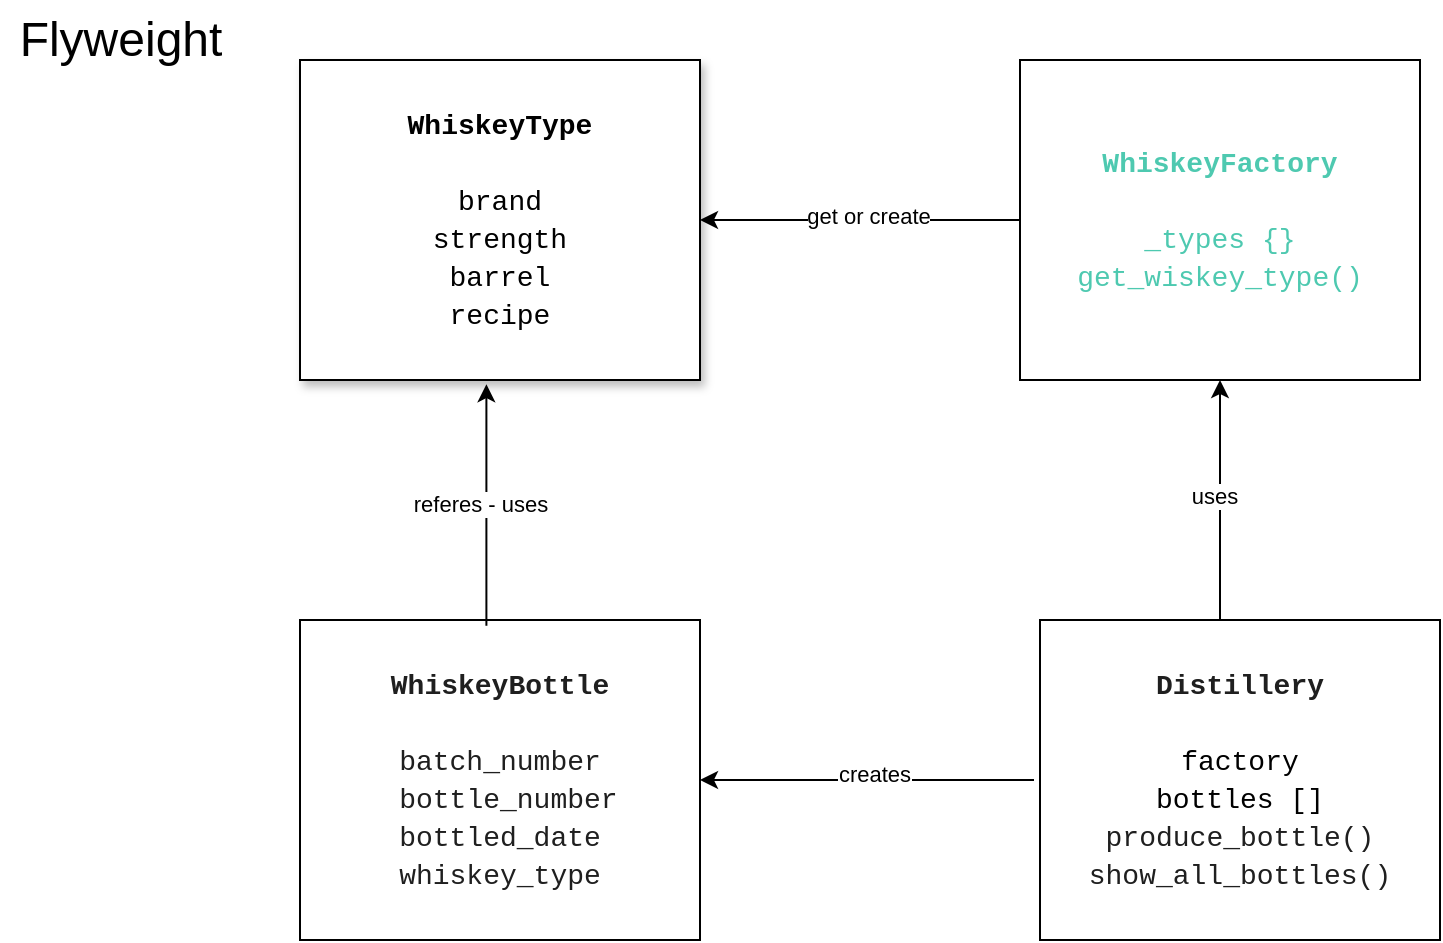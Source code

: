 <mxfile version="27.2.0">
  <diagram id="C5RBs43oDa-KdzZeNtuy" name="Page-1">
    <mxGraphModel dx="1869" dy="623" grid="1" gridSize="10" guides="1" tooltips="1" connect="1" arrows="1" fold="1" page="1" pageScale="1" pageWidth="827" pageHeight="1169" math="0" shadow="0">
      <root>
        <mxCell id="WIyWlLk6GJQsqaUBKTNV-0" />
        <mxCell id="WIyWlLk6GJQsqaUBKTNV-1" parent="WIyWlLk6GJQsqaUBKTNV-0" />
        <mxCell id="1m8Jgu-gZ5OAOexwGcjy-0" value="&lt;div style=&quot;font-family: Consolas, &amp;quot;Courier New&amp;quot;, monospace; font-size: 14px; line-height: 19px; white-space: pre;&quot;&gt;&lt;span&gt;&lt;b style=&quot;&quot;&gt;&lt;font style=&quot;&quot;&gt;WhiskeyType&lt;/font&gt;&lt;/b&gt;&lt;/span&gt;&lt;/div&gt;&lt;div style=&quot;font-family: Consolas, &amp;quot;Courier New&amp;quot;, monospace; font-size: 14px; line-height: 19px; white-space: pre;&quot;&gt;&lt;span&gt;&lt;b style=&quot;&quot;&gt;&lt;font style=&quot;&quot;&gt;&lt;br&gt;&lt;/font&gt;&lt;/b&gt;&lt;/span&gt;&lt;/div&gt;&lt;div style=&quot;font-family: Consolas, &amp;quot;Courier New&amp;quot;, monospace; font-size: 14px; line-height: 19px; white-space: pre;&quot;&gt;&lt;span style=&quot;background-color: transparent;&quot;&gt;&lt;font style=&quot;&quot;&gt;brand&lt;/font&gt;&lt;/span&gt;&lt;/div&gt;&lt;div style=&quot;font-family: Consolas, &amp;quot;Courier New&amp;quot;, monospace; font-size: 14px; line-height: 19px; white-space: pre;&quot;&gt;&lt;span style=&quot;&quot;&gt;&lt;font style=&quot;&quot;&gt;&lt;div style=&quot;line-height: 19px;&quot;&gt;&lt;font&gt;strength&lt;/font&gt;&lt;/div&gt;&lt;div style=&quot;line-height: 19px;&quot;&gt;&lt;font&gt;barrel&lt;/font&gt;&lt;/div&gt;&lt;div style=&quot;line-height: 19px;&quot;&gt;&lt;font&gt;recipe&lt;/font&gt;&lt;/div&gt;&lt;/font&gt;&lt;/span&gt;&lt;/div&gt;" style="rounded=0;whiteSpace=wrap;html=1;shadow=1;" parent="WIyWlLk6GJQsqaUBKTNV-1" vertex="1">
          <mxGeometry x="80" y="80" width="200" height="160" as="geometry" />
        </mxCell>
        <mxCell id="1m8Jgu-gZ5OAOexwGcjy-3" value="&lt;div style=&quot;font-family: Consolas, &amp;quot;Courier New&amp;quot;, monospace; font-size: 14px; line-height: 19px; white-space: pre;&quot;&gt;&lt;span&gt;&lt;font style=&quot;color: light-dark(rgb(78, 201, 176), rgb(255, 255, 255));&quot;&gt;&lt;b&gt;WhiskeyFactory&lt;/b&gt;&lt;/font&gt;&lt;/span&gt;&lt;/div&gt;&lt;div style=&quot;font-family: Consolas, &amp;quot;Courier New&amp;quot;, monospace; font-size: 14px; line-height: 19px; white-space: pre;&quot;&gt;&lt;span&gt;&lt;font style=&quot;color: light-dark(rgb(78, 201, 176), rgb(255, 255, 255));&quot;&gt;&lt;b&gt;&lt;br&gt;&lt;/b&gt;&lt;/font&gt;&lt;/span&gt;&lt;/div&gt;&lt;div style=&quot;font-family: Consolas, &amp;quot;Courier New&amp;quot;, monospace; font-size: 14px; line-height: 19px; white-space: pre; color: rgb(204, 204, 204);&quot;&gt;&lt;span style=&quot;color: rgb(78, 201, 176);&quot;&gt;&lt;font style=&quot;color: light-dark(rgb(78, 201, 176), rgb(255, 255, 255));&quot;&gt;_types {}&lt;/font&gt;&lt;/span&gt;&lt;/div&gt;&lt;div style=&quot;font-family: Consolas, &amp;quot;Courier New&amp;quot;, monospace; font-size: 14px; line-height: 19px; white-space: pre; color: rgb(204, 204, 204);&quot;&gt;&lt;span style=&quot;color: rgb(78, 201, 176);&quot;&gt;&lt;font style=&quot;color: light-dark(rgb(78, 201, 176), rgb(255, 255, 255));&quot;&gt;get_wiskey_type()&lt;/font&gt;&lt;/span&gt;&lt;/div&gt;" style="rounded=0;whiteSpace=wrap;html=1;" parent="WIyWlLk6GJQsqaUBKTNV-1" vertex="1">
          <mxGeometry x="440" y="80" width="200" height="160" as="geometry" />
        </mxCell>
        <mxCell id="1m8Jgu-gZ5OAOexwGcjy-4" value="&lt;div style=&quot;font-family: Consolas, &amp;quot;Courier New&amp;quot;, monospace; font-size: 14px; line-height: 19px; white-space: pre;&quot;&gt;&lt;span&gt;&lt;font style=&quot;color: light-dark(rgb(31, 31, 31), rgb(255, 255, 255));&quot;&gt;&lt;b&gt;Distillery&lt;/b&gt;&lt;/font&gt;&lt;/span&gt;&lt;/div&gt;&lt;div style=&quot;font-family: Consolas, &amp;quot;Courier New&amp;quot;, monospace; font-size: 14px; line-height: 19px; white-space: pre;&quot;&gt;&lt;span&gt;&lt;font style=&quot;color: light-dark(rgb(31, 31, 31), rgb(255, 255, 255));&quot;&gt;&lt;b&gt;&lt;br&gt;&lt;/b&gt;&lt;/font&gt;&lt;/span&gt;&lt;/div&gt;&lt;div style=&quot;font-family: Consolas, &amp;quot;Courier New&amp;quot;, monospace; font-size: 14px; line-height: 19px; white-space: pre;&quot;&gt;&lt;div style=&quot;line-height: 19px;&quot;&gt;&lt;font&gt;&lt;span&gt;factory&lt;/span&gt;&lt;/font&gt;&lt;/div&gt;&lt;div style=&quot;line-height: 19px;&quot;&gt;&lt;div style=&quot;line-height: 19px;&quot;&gt;&lt;font&gt;&lt;span&gt;bottles&lt;/span&gt; []&lt;/font&gt;&lt;/div&gt;&lt;div style=&quot;color: light-dark(rgb(204, 204, 204), rgb(62, 62, 62)); line-height: 19px;&quot;&gt;&lt;div style=&quot;line-height: 19px;&quot;&gt;&lt;span style=&quot;color: rgb(220, 220, 170);&quot;&gt;&lt;font style=&quot;color: light-dark(rgb(31, 31, 31), rgb(255, 255, 255));&quot;&gt;produce_bottle()&lt;/font&gt;&lt;/span&gt;&lt;/div&gt;&lt;div style=&quot;line-height: 19px;&quot;&gt;&lt;span style=&quot;color: rgb(220, 220, 170);&quot;&gt;&lt;font style=&quot;color: light-dark(rgb(31, 31, 31), rgb(255, 255, 255));&quot;&gt;show_all_bottles()&lt;/font&gt;&lt;/span&gt;&lt;/div&gt;&lt;/div&gt;&lt;/div&gt;&lt;/div&gt;" style="rounded=0;whiteSpace=wrap;html=1;" parent="WIyWlLk6GJQsqaUBKTNV-1" vertex="1">
          <mxGeometry x="450" y="360" width="200" height="160" as="geometry" />
        </mxCell>
        <mxCell id="1m8Jgu-gZ5OAOexwGcjy-5" value="&lt;div style=&quot;font-family: Consolas, &amp;quot;Courier New&amp;quot;, monospace; font-size: 14px; line-height: 19px; white-space: pre;&quot;&gt;&lt;font style=&quot;color: light-dark(rgb(31, 31, 31), rgb(255, 255, 255));&quot;&gt;&lt;b&gt;WhiskeyBottle&lt;/b&gt;&lt;/font&gt;&lt;/div&gt;&lt;div style=&quot;font-family: Consolas, &amp;quot;Courier New&amp;quot;, monospace; font-size: 14px; line-height: 19px; white-space: pre;&quot;&gt;&lt;font style=&quot;color: light-dark(rgb(31, 31, 31), rgb(255, 255, 255));&quot;&gt;&lt;b&gt;&lt;br&gt;&lt;/b&gt;&lt;/font&gt;&lt;/div&gt;&lt;div style=&quot;font-family: Consolas, &amp;quot;Courier New&amp;quot;, monospace; font-size: 14px; line-height: 19px; white-space: pre;&quot;&gt;&lt;font style=&quot;&quot;&gt;&lt;div style=&quot;line-height: 19px;&quot;&gt;&lt;div style=&quot;&quot;&gt;&lt;span&gt;&lt;font style=&quot;color: light-dark(rgb(31, 31, 31), rgb(255, 255, 255));&quot;&gt;batch_number&lt;/font&gt;&lt;/span&gt;&lt;/div&gt;&lt;div style=&quot;&quot;&gt;&lt;span&gt;&lt;font style=&quot;color: light-dark(rgb(31, 31, 31), rgb(255, 255, 255));&quot;&gt;&amp;nbsp;&lt;/font&gt;&lt;span style=&quot;color: rgb(156, 220, 254);&quot;&gt;&lt;font style=&quot;color: light-dark(rgb(31, 31, 31), rgb(255, 255, 255));&quot;&gt;bottle_number&lt;/font&gt;&lt;/span&gt;&lt;/span&gt;&lt;/div&gt;&lt;div style=&quot;&quot;&gt;&lt;span style=&quot;color: rgb(156, 220, 254);&quot;&gt;&lt;font style=&quot;color: light-dark(rgb(31, 31, 31), rgb(255, 255, 255));&quot;&gt;bottled_date&lt;/font&gt;&lt;/span&gt;&lt;/div&gt;&lt;div style=&quot;&quot;&gt;&lt;span style=&quot;color: rgb(156, 220, 254);&quot;&gt;&lt;font style=&quot;color: light-dark(rgb(31, 31, 31), rgb(255, 255, 255));&quot;&gt;whiskey_type&lt;/font&gt;&lt;/span&gt;&lt;/div&gt;&lt;/div&gt;&lt;/font&gt;&lt;/div&gt;" style="rounded=0;whiteSpace=wrap;html=1;" parent="WIyWlLk6GJQsqaUBKTNV-1" vertex="1">
          <mxGeometry x="80" y="360" width="200" height="160" as="geometry" />
        </mxCell>
        <mxCell id="u_bo6pKWOWCtBXaU_MCm-4" value="" style="endArrow=classic;html=1;rounded=0;entryX=1;entryY=0.5;entryDx=0;entryDy=0;" parent="WIyWlLk6GJQsqaUBKTNV-1" target="1m8Jgu-gZ5OAOexwGcjy-5" edge="1">
          <mxGeometry width="50" height="50" relative="1" as="geometry">
            <mxPoint x="447" y="440" as="sourcePoint" />
            <mxPoint x="436.8" y="361.44" as="targetPoint" />
          </mxGeometry>
        </mxCell>
        <mxCell id="u_bo6pKWOWCtBXaU_MCm-5" value="Text" style="edgeLabel;html=1;align=center;verticalAlign=middle;resizable=0;points=[];" parent="u_bo6pKWOWCtBXaU_MCm-4" vertex="1" connectable="0">
          <mxGeometry x="0.004" y="-2" relative="1" as="geometry">
            <mxPoint as="offset" />
          </mxGeometry>
        </mxCell>
        <mxCell id="u_bo6pKWOWCtBXaU_MCm-10" value="creates" style="edgeLabel;html=1;align=center;verticalAlign=middle;resizable=0;points=[];" parent="u_bo6pKWOWCtBXaU_MCm-4" vertex="1" connectable="0">
          <mxGeometry x="-0.035" y="-3" relative="1" as="geometry">
            <mxPoint as="offset" />
          </mxGeometry>
        </mxCell>
        <mxCell id="u_bo6pKWOWCtBXaU_MCm-6" value="" style="endArrow=classic;html=1;rounded=0;entryX=1;entryY=0.5;entryDx=0;entryDy=0;" parent="WIyWlLk6GJQsqaUBKTNV-1" source="1m8Jgu-gZ5OAOexwGcjy-3" target="1m8Jgu-gZ5OAOexwGcjy-0" edge="1">
          <mxGeometry width="50" height="50" relative="1" as="geometry">
            <mxPoint x="340" y="150" as="sourcePoint" />
            <mxPoint x="390" y="100" as="targetPoint" />
          </mxGeometry>
        </mxCell>
        <mxCell id="u_bo6pKWOWCtBXaU_MCm-7" value="get or create" style="edgeLabel;html=1;align=center;verticalAlign=middle;resizable=0;points=[];" parent="u_bo6pKWOWCtBXaU_MCm-6" vertex="1" connectable="0">
          <mxGeometry x="-0.043" y="-2" relative="1" as="geometry">
            <mxPoint as="offset" />
          </mxGeometry>
        </mxCell>
        <mxCell id="u_bo6pKWOWCtBXaU_MCm-8" value="" style="endArrow=classic;html=1;rounded=0;entryX=0.5;entryY=1;entryDx=0;entryDy=0;exitX=0.45;exitY=0;exitDx=0;exitDy=0;exitPerimeter=0;" parent="WIyWlLk6GJQsqaUBKTNV-1" source="1m8Jgu-gZ5OAOexwGcjy-4" target="1m8Jgu-gZ5OAOexwGcjy-3" edge="1">
          <mxGeometry width="50" height="50" relative="1" as="geometry">
            <mxPoint x="540" y="280" as="sourcePoint" />
            <mxPoint x="590" y="230" as="targetPoint" />
          </mxGeometry>
        </mxCell>
        <mxCell id="u_bo6pKWOWCtBXaU_MCm-9" value="uses" style="edgeLabel;html=1;align=center;verticalAlign=middle;resizable=0;points=[];" parent="u_bo6pKWOWCtBXaU_MCm-8" vertex="1" connectable="0">
          <mxGeometry x="0.03" y="3" relative="1" as="geometry">
            <mxPoint as="offset" />
          </mxGeometry>
        </mxCell>
        <mxCell id="u_bo6pKWOWCtBXaU_MCm-11" value="" style="endArrow=classic;html=1;rounded=0;entryX=0.466;entryY=1.013;entryDx=0;entryDy=0;entryPerimeter=0;exitX=0.466;exitY=0.018;exitDx=0;exitDy=0;exitPerimeter=0;" parent="WIyWlLk6GJQsqaUBKTNV-1" source="1m8Jgu-gZ5OAOexwGcjy-5" target="1m8Jgu-gZ5OAOexwGcjy-0" edge="1">
          <mxGeometry width="50" height="50" relative="1" as="geometry">
            <mxPoint x="170" y="350" as="sourcePoint" />
            <mxPoint x="220" y="300" as="targetPoint" />
          </mxGeometry>
        </mxCell>
        <mxCell id="u_bo6pKWOWCtBXaU_MCm-12" value="referes - uses" style="edgeLabel;html=1;align=center;verticalAlign=middle;resizable=0;points=[];" parent="u_bo6pKWOWCtBXaU_MCm-11" vertex="1" connectable="0">
          <mxGeometry x="0.021" y="3" relative="1" as="geometry">
            <mxPoint as="offset" />
          </mxGeometry>
        </mxCell>
        <mxCell id="mZpCj6ivXEsVHkLT8Wte-0" value="&lt;font style=&quot;font-size: 24px;&quot;&gt;Flyweight&lt;/font&gt;" style="text;html=1;align=center;verticalAlign=middle;resizable=0;points=[];autosize=1;strokeColor=none;fillColor=none;" vertex="1" parent="WIyWlLk6GJQsqaUBKTNV-1">
          <mxGeometry x="-70" y="50" width="120" height="40" as="geometry" />
        </mxCell>
      </root>
    </mxGraphModel>
  </diagram>
</mxfile>
